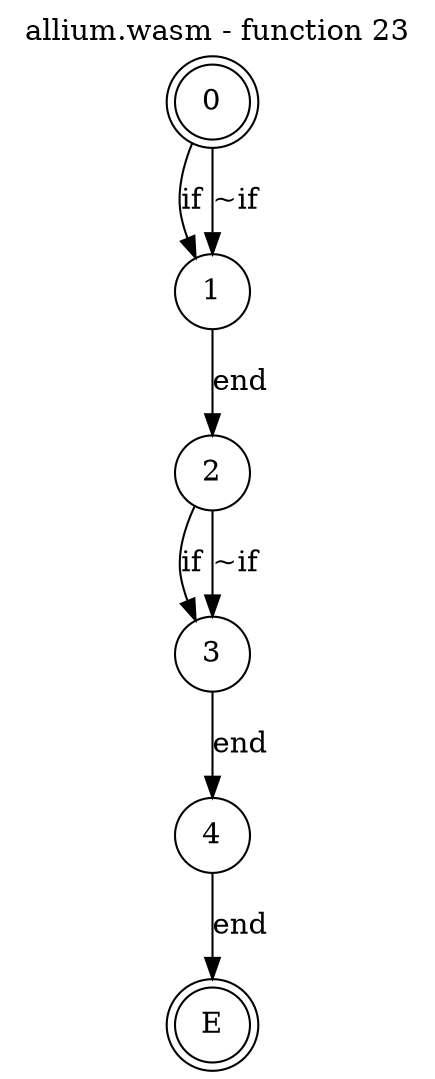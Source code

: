 digraph finite_state_machine {
    label = "allium.wasm - function 23"
    labelloc =  t
    labelfontsize = 16
    labelfontcolor = black
    labelfontname = "Helvetica"
    node [shape = doublecircle]; 0 E ;
    node [shape = circle];
    0 -> 1[label="if"];
    0 -> 1[label="~if"];
    1 -> 2[label="end"];
    2 -> 3[label="if"];
    2 -> 3[label="~if"];
    3 -> 4[label="end"];
    4 -> E[label="end"];
}
